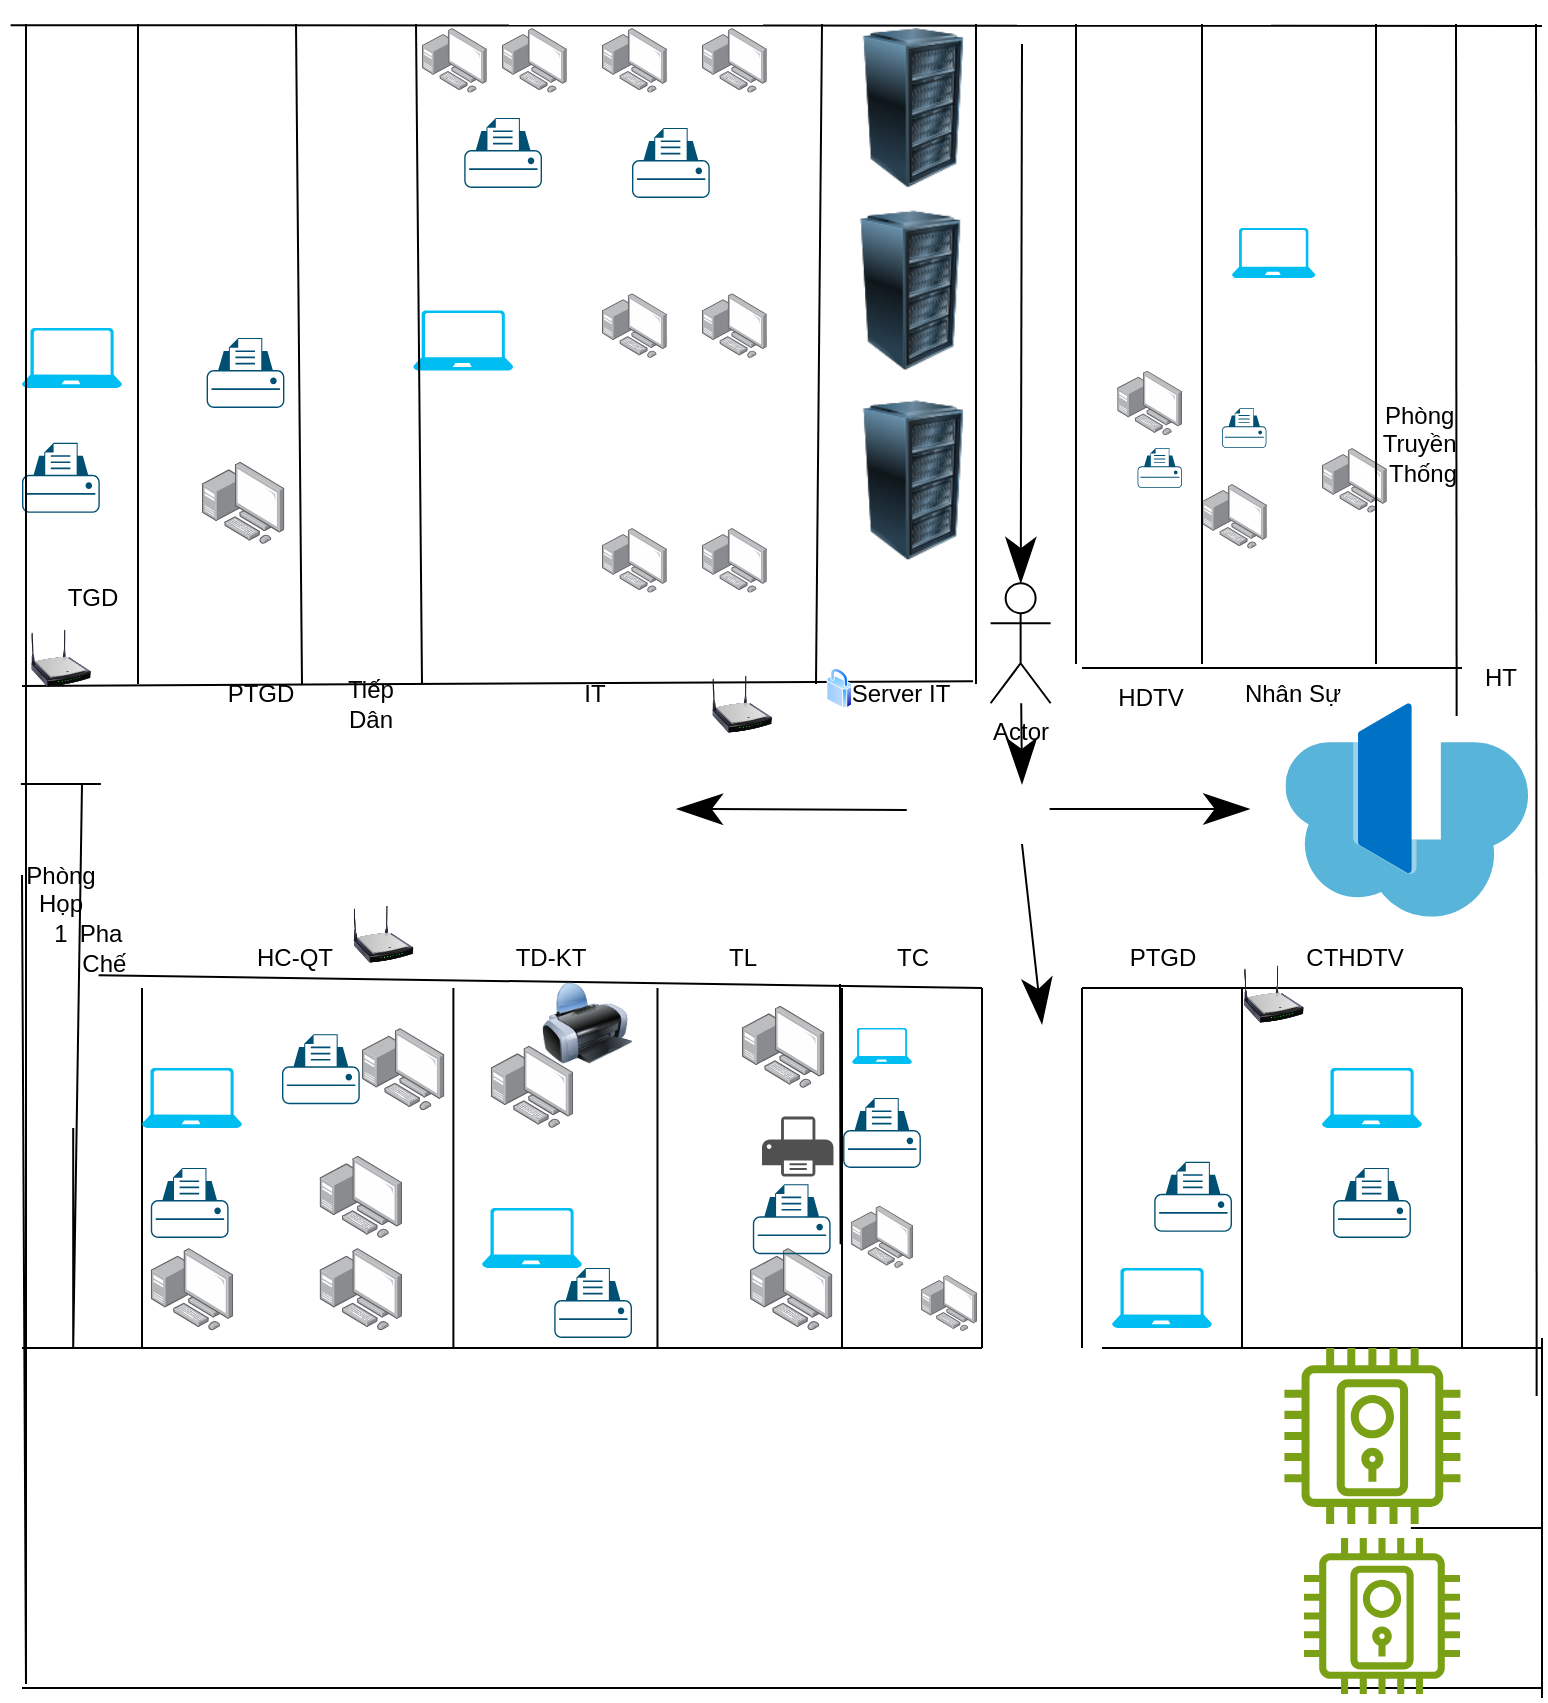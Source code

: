 <mxfile version="22.1.11" type="github">
  <diagram name="Page-1" id="xgVY4OVRC5Y2KXeyJmMS">
    <mxGraphModel dx="794" dy="2918" grid="1" gridSize="10" guides="1" tooltips="1" connect="1" arrows="1" fold="1" page="1" pageScale="1" pageWidth="850" pageHeight="1100" math="0" shadow="0">
      <root>
        <mxCell id="0" />
        <mxCell id="1" parent="0" />
        <mxCell id="HHhUiTr5qR7hJuiNgqs5-1" value="" style="endArrow=none;html=1;rounded=0;entryX=1.017;entryY=0.289;entryDx=0;entryDy=0;entryPerimeter=0;" parent="1" target="HHhUiTr5qR7hJuiNgqs5-44" edge="1">
          <mxGeometry width="50" height="50" relative="1" as="geometry">
            <mxPoint x="20" y="-759" as="sourcePoint" />
            <mxPoint x="480" y="-759.43" as="targetPoint" />
          </mxGeometry>
        </mxCell>
        <mxCell id="HHhUiTr5qR7hJuiNgqs5-2" value="" style="endArrow=none;html=1;rounded=0;" parent="1" edge="1">
          <mxGeometry width="50" height="50" relative="1" as="geometry">
            <mxPoint x="550" y="-768" as="sourcePoint" />
            <mxPoint x="740" y="-768" as="targetPoint" />
          </mxGeometry>
        </mxCell>
        <mxCell id="HHhUiTr5qR7hJuiNgqs5-5" value="" style="endArrow=none;html=1;rounded=0;exitX=0.814;exitY=1.093;exitDx=0;exitDy=0;exitPerimeter=0;" parent="1" source="HHhUiTr5qR7hJuiNgqs5-104" edge="1">
          <mxGeometry width="50" height="50" relative="1" as="geometry">
            <mxPoint x="20" y="-608" as="sourcePoint" />
            <mxPoint x="500" y="-608" as="targetPoint" />
          </mxGeometry>
        </mxCell>
        <mxCell id="HHhUiTr5qR7hJuiNgqs5-6" value="" style="endArrow=none;html=1;rounded=0;" parent="1" edge="1">
          <mxGeometry width="50" height="50" relative="1" as="geometry">
            <mxPoint x="550" y="-608" as="sourcePoint" />
            <mxPoint x="740" y="-608" as="targetPoint" />
          </mxGeometry>
        </mxCell>
        <mxCell id="HHhUiTr5qR7hJuiNgqs5-11" value="" style="endArrow=none;html=1;rounded=0;" parent="1" edge="1">
          <mxGeometry width="50" height="50" relative="1" as="geometry">
            <mxPoint x="78" y="-760" as="sourcePoint" />
            <mxPoint x="78" y="-1090" as="targetPoint" />
          </mxGeometry>
        </mxCell>
        <mxCell id="HHhUiTr5qR7hJuiNgqs5-13" value="" style="endArrow=none;html=1;rounded=0;" parent="1" edge="1">
          <mxGeometry width="50" height="50" relative="1" as="geometry">
            <mxPoint x="80" y="-538" as="sourcePoint" />
            <mxPoint x="80" y="-608" as="targetPoint" />
            <Array as="points">
              <mxPoint x="80" y="-428" />
            </Array>
          </mxGeometry>
        </mxCell>
        <mxCell id="HHhUiTr5qR7hJuiNgqs5-15" value="" style="endArrow=none;html=1;rounded=0;" parent="1" edge="1">
          <mxGeometry width="50" height="50" relative="1" as="geometry">
            <mxPoint x="235.7" y="-538" as="sourcePoint" />
            <mxPoint x="235.7" y="-608" as="targetPoint" />
            <Array as="points">
              <mxPoint x="235.7" y="-428" />
            </Array>
          </mxGeometry>
        </mxCell>
        <mxCell id="HHhUiTr5qR7hJuiNgqs5-16" value="" style="endArrow=none;html=1;rounded=0;" parent="1" edge="1">
          <mxGeometry width="50" height="50" relative="1" as="geometry">
            <mxPoint x="429.31" y="-589.9" as="sourcePoint" />
            <mxPoint x="429" y="-610" as="targetPoint" />
            <Array as="points">
              <mxPoint x="429.31" y="-479.9" />
            </Array>
          </mxGeometry>
        </mxCell>
        <mxCell id="HHhUiTr5qR7hJuiNgqs5-17" value="" style="endArrow=none;html=1;rounded=0;" parent="1" edge="1">
          <mxGeometry width="50" height="50" relative="1" as="geometry">
            <mxPoint x="500" y="-538" as="sourcePoint" />
            <mxPoint x="500" y="-608" as="targetPoint" />
            <Array as="points">
              <mxPoint x="500" y="-428" />
            </Array>
          </mxGeometry>
        </mxCell>
        <mxCell id="HHhUiTr5qR7hJuiNgqs5-18" value="" style="endArrow=none;html=1;rounded=0;" parent="1" edge="1">
          <mxGeometry width="50" height="50" relative="1" as="geometry">
            <mxPoint x="430" y="-538" as="sourcePoint" />
            <mxPoint x="430" y="-608" as="targetPoint" />
            <Array as="points">
              <mxPoint x="430" y="-428" />
            </Array>
          </mxGeometry>
        </mxCell>
        <mxCell id="HHhUiTr5qR7hJuiNgqs5-19" value="" style="endArrow=none;html=1;rounded=0;" parent="1" edge="1">
          <mxGeometry width="50" height="50" relative="1" as="geometry">
            <mxPoint x="550" y="-538" as="sourcePoint" />
            <mxPoint x="550" y="-608" as="targetPoint" />
            <Array as="points">
              <mxPoint x="550" y="-428" />
            </Array>
          </mxGeometry>
        </mxCell>
        <mxCell id="HHhUiTr5qR7hJuiNgqs5-20" value="" style="endArrow=none;html=1;rounded=0;" parent="1" edge="1">
          <mxGeometry width="50" height="50" relative="1" as="geometry">
            <mxPoint x="630" y="-538" as="sourcePoint" />
            <mxPoint x="630" y="-608" as="targetPoint" />
            <Array as="points">
              <mxPoint x="630" y="-428" />
            </Array>
          </mxGeometry>
        </mxCell>
        <mxCell id="HHhUiTr5qR7hJuiNgqs5-23" value="" style="endArrow=none;html=1;rounded=0;" parent="1" edge="1">
          <mxGeometry width="50" height="50" relative="1" as="geometry">
            <mxPoint x="20" y="-428" as="sourcePoint" />
            <mxPoint x="500" y="-428" as="targetPoint" />
          </mxGeometry>
        </mxCell>
        <mxCell id="HHhUiTr5qR7hJuiNgqs5-24" value="" style="endArrow=none;html=1;rounded=0;" parent="1" edge="1">
          <mxGeometry width="50" height="50" relative="1" as="geometry">
            <mxPoint x="560" y="-428" as="sourcePoint" />
            <mxPoint x="780" y="-428" as="targetPoint" />
          </mxGeometry>
        </mxCell>
        <mxCell id="HHhUiTr5qR7hJuiNgqs5-30" value="" style="endArrow=none;html=1;rounded=0;" parent="1" edge="1">
          <mxGeometry width="50" height="50" relative="1" as="geometry">
            <mxPoint x="740" y="-538" as="sourcePoint" />
            <mxPoint x="740" y="-608" as="targetPoint" />
            <Array as="points">
              <mxPoint x="740" y="-428" />
            </Array>
          </mxGeometry>
        </mxCell>
        <mxCell id="HHhUiTr5qR7hJuiNgqs5-32" value="HT" style="text;html=1;align=center;verticalAlign=middle;resizable=0;points=[];autosize=1;strokeColor=none;fillColor=none;" parent="1" vertex="1">
          <mxGeometry x="739" y="-778" width="40" height="30" as="geometry" />
        </mxCell>
        <mxCell id="HHhUiTr5qR7hJuiNgqs5-33" value="&lt;div&gt;Phòng&amp;nbsp;&lt;/div&gt;&lt;div&gt;Truyền&amp;nbsp;&lt;/div&gt;&lt;div&gt;Thống&lt;br&gt;&lt;/div&gt;&lt;div&gt;&lt;br&gt;&lt;/div&gt;" style="text;html=1;align=center;verticalAlign=middle;resizable=0;points=[];autosize=1;strokeColor=none;fillColor=none;" parent="1" vertex="1">
          <mxGeometry x="690" y="-908" width="60" height="70" as="geometry" />
        </mxCell>
        <mxCell id="HHhUiTr5qR7hJuiNgqs5-39" value="" style="verticalLabelPosition=bottom;html=1;verticalAlign=top;align=center;strokeColor=none;fillColor=#00BEF2;shape=mxgraph.azure.laptop;pointerEvents=1;" parent="1" vertex="1">
          <mxGeometry x="625" y="-988" width="41.67" height="25" as="geometry" />
        </mxCell>
        <mxCell id="HHhUiTr5qR7hJuiNgqs5-40" value="" style="points=[[0.22,0.185,0],[0.5,0,0],[0.78,0.185,0],[0.975,0.49,0],[1,0.73,0],[0.975,0.97,0],[0.5,1,0],[0.025,0.97,0],[0,0.73,0],[0.025,0.49,0]];verticalLabelPosition=bottom;sketch=0;html=1;verticalAlign=top;aspect=fixed;align=center;pointerEvents=1;shape=mxgraph.cisco19.printer;fillColor=#005073;strokeColor=none;" parent="1" vertex="1">
          <mxGeometry x="620" y="-898" width="22.22" height="20" as="geometry" />
        </mxCell>
        <mxCell id="HHhUiTr5qR7hJuiNgqs5-41" value="" style="image;points=[];aspect=fixed;html=1;align=center;shadow=0;dashed=0;image=img/lib/allied_telesis/computer_and_terminals/Personal_Computer_with_Server.svg;" parent="1" vertex="1">
          <mxGeometry x="567.6" y="-916.7" width="32.4" height="32.4" as="geometry" />
        </mxCell>
        <mxCell id="HHhUiTr5qR7hJuiNgqs5-42" value="HDTV" style="text;html=1;align=center;verticalAlign=middle;resizable=0;points=[];autosize=1;strokeColor=none;fillColor=none;" parent="1" vertex="1">
          <mxGeometry x="553.8" y="-768" width="60" height="30" as="geometry" />
        </mxCell>
        <mxCell id="HHhUiTr5qR7hJuiNgqs5-43" value="Nhân Sự" style="text;html=1;align=center;verticalAlign=middle;resizable=0;points=[];autosize=1;strokeColor=none;fillColor=none;" parent="1" vertex="1">
          <mxGeometry x="620" y="-770" width="70" height="30" as="geometry" />
        </mxCell>
        <mxCell id="HHhUiTr5qR7hJuiNgqs5-44" value="Server IT" style="text;html=1;align=center;verticalAlign=middle;resizable=0;points=[];autosize=1;strokeColor=none;fillColor=none;" parent="1" vertex="1">
          <mxGeometry x="424.31" y="-770" width="70" height="30" as="geometry" />
        </mxCell>
        <mxCell id="HHhUiTr5qR7hJuiNgqs5-45" value="IT" style="text;html=1;align=center;verticalAlign=middle;resizable=0;points=[];autosize=1;strokeColor=none;fillColor=none;" parent="1" vertex="1">
          <mxGeometry x="290.56" y="-770" width="30" height="30" as="geometry" />
        </mxCell>
        <mxCell id="HHhUiTr5qR7hJuiNgqs5-46" value="" style="image;points=[];aspect=fixed;html=1;align=center;shadow=0;dashed=0;image=img/lib/allied_telesis/computer_and_terminals/Personal_Computer_with_Server.svg;" parent="1" vertex="1">
          <mxGeometry x="310" y="-838" width="32.4" height="32.4" as="geometry" />
        </mxCell>
        <mxCell id="HHhUiTr5qR7hJuiNgqs5-47" value="" style="image;points=[];aspect=fixed;html=1;align=center;shadow=0;dashed=0;image=img/lib/allied_telesis/computer_and_terminals/Personal_Computer_with_Server.svg;" parent="1" vertex="1">
          <mxGeometry x="360" y="-838" width="32.4" height="32.4" as="geometry" />
        </mxCell>
        <mxCell id="HHhUiTr5qR7hJuiNgqs5-48" value="" style="image;points=[];aspect=fixed;html=1;align=center;shadow=0;dashed=0;image=img/lib/allied_telesis/computer_and_terminals/Personal_Computer_with_Server.svg;" parent="1" vertex="1">
          <mxGeometry x="360" y="-955.4" width="32.4" height="32.4" as="geometry" />
        </mxCell>
        <mxCell id="HHhUiTr5qR7hJuiNgqs5-49" value="" style="image;points=[];aspect=fixed;html=1;align=center;shadow=0;dashed=0;image=img/lib/allied_telesis/computer_and_terminals/Personal_Computer_with_Server.svg;" parent="1" vertex="1">
          <mxGeometry x="360" y="-1088" width="32.4" height="32.4" as="geometry" />
        </mxCell>
        <mxCell id="HHhUiTr5qR7hJuiNgqs5-50" value="" style="image;points=[];aspect=fixed;html=1;align=center;shadow=0;dashed=0;image=img/lib/allied_telesis/computer_and_terminals/Personal_Computer_with_Server.svg;" parent="1" vertex="1">
          <mxGeometry x="310" y="-955.4" width="32.4" height="32.4" as="geometry" />
        </mxCell>
        <mxCell id="HHhUiTr5qR7hJuiNgqs5-51" value="" style="image;points=[];aspect=fixed;html=1;align=center;shadow=0;dashed=0;image=img/lib/allied_telesis/computer_and_terminals/Personal_Computer_with_Server.svg;" parent="1" vertex="1">
          <mxGeometry x="310" y="-1088" width="32.4" height="32.4" as="geometry" />
        </mxCell>
        <mxCell id="HHhUiTr5qR7hJuiNgqs5-52" value="" style="image;points=[];aspect=fixed;html=1;align=center;shadow=0;dashed=0;image=img/lib/allied_telesis/computer_and_terminals/Personal_Computer_with_Server.svg;" parent="1" vertex="1">
          <mxGeometry x="260" y="-1088" width="32.4" height="32.4" as="geometry" />
        </mxCell>
        <mxCell id="HHhUiTr5qR7hJuiNgqs5-53" value="" style="image;points=[];aspect=fixed;html=1;align=center;shadow=0;dashed=0;image=img/lib/allied_telesis/computer_and_terminals/Personal_Computer_with_Server.svg;" parent="1" vertex="1">
          <mxGeometry x="220" y="-1088" width="32.4" height="32.4" as="geometry" />
        </mxCell>
        <mxCell id="HHhUiTr5qR7hJuiNgqs5-54" value="" style="verticalLabelPosition=bottom;html=1;verticalAlign=top;align=center;strokeColor=none;fillColor=#00BEF2;shape=mxgraph.azure.laptop;pointerEvents=1;" parent="1" vertex="1">
          <mxGeometry x="215.6" y="-946.7" width="50" height="30" as="geometry" />
        </mxCell>
        <mxCell id="HHhUiTr5qR7hJuiNgqs5-55" value="" style="points=[[0.22,0.185,0],[0.5,0,0],[0.78,0.185,0],[0.975,0.49,0],[1,0.73,0],[0.975,0.97,0],[0.5,1,0],[0.025,0.97,0],[0,0.73,0],[0.025,0.49,0]];verticalLabelPosition=bottom;sketch=0;html=1;verticalAlign=top;aspect=fixed;align=center;pointerEvents=1;shape=mxgraph.cisco19.printer;fillColor=#005073;strokeColor=none;" parent="1" vertex="1">
          <mxGeometry x="241.11" y="-1043" width="38.89" height="35" as="geometry" />
        </mxCell>
        <mxCell id="HHhUiTr5qR7hJuiNgqs5-56" value="" style="points=[[0.22,0.185,0],[0.5,0,0],[0.78,0.185,0],[0.975,0.49,0],[1,0.73,0],[0.975,0.97,0],[0.5,1,0],[0.025,0.97,0],[0,0.73,0],[0.025,0.49,0]];verticalLabelPosition=bottom;sketch=0;html=1;verticalAlign=top;aspect=fixed;align=center;pointerEvents=1;shape=mxgraph.cisco19.printer;fillColor=#005073;strokeColor=none;" parent="1" vertex="1">
          <mxGeometry x="325" y="-1038" width="38.89" height="35" as="geometry" />
        </mxCell>
        <mxCell id="HHhUiTr5qR7hJuiNgqs5-57" value="" style="image;points=[];aspect=fixed;html=1;align=center;shadow=0;dashed=0;image=img/lib/allied_telesis/computer_and_terminals/Personal_Computer_with_Server.svg;" parent="1" vertex="1">
          <mxGeometry x="670" y="-878" width="32.4" height="32.4" as="geometry" />
        </mxCell>
        <mxCell id="HHhUiTr5qR7hJuiNgqs5-58" value="" style="image;points=[];aspect=fixed;html=1;align=center;shadow=0;dashed=0;image=img/lib/allied_telesis/computer_and_terminals/Personal_Computer_with_Server.svg;" parent="1" vertex="1">
          <mxGeometry x="610" y="-860" width="32.4" height="32.4" as="geometry" />
        </mxCell>
        <mxCell id="HHhUiTr5qR7hJuiNgqs5-59" value="&lt;div&gt;Tiếp&lt;/div&gt;&lt;div&gt;Dân&lt;br&gt;&lt;/div&gt;" style="text;html=1;align=center;verticalAlign=middle;resizable=0;points=[];autosize=1;strokeColor=none;fillColor=none;" parent="1" vertex="1">
          <mxGeometry x="168.8" y="-770" width="50" height="40" as="geometry" />
        </mxCell>
        <mxCell id="HHhUiTr5qR7hJuiNgqs5-62" value="" style="image;points=[];aspect=fixed;html=1;align=center;shadow=0;dashed=0;image=img/lib/allied_telesis/computer_and_terminals/Personal_Computer_with_Server.svg;" parent="1" vertex="1">
          <mxGeometry x="110" y="-871.2" width="41.2" height="41.2" as="geometry" />
        </mxCell>
        <mxCell id="HHhUiTr5qR7hJuiNgqs5-63" value="" style="points=[[0.22,0.185,0],[0.5,0,0],[0.78,0.185,0],[0.975,0.49,0],[1,0.73,0],[0.975,0.97,0],[0.5,1,0],[0.025,0.97,0],[0,0.73,0],[0.025,0.49,0]];verticalLabelPosition=bottom;sketch=0;html=1;verticalAlign=top;aspect=fixed;align=center;pointerEvents=1;shape=mxgraph.cisco19.printer;fillColor=#005073;strokeColor=none;" parent="1" vertex="1">
          <mxGeometry x="112.31" y="-933" width="38.89" height="35" as="geometry" />
        </mxCell>
        <mxCell id="HHhUiTr5qR7hJuiNgqs5-64" value="PTGD" style="text;html=1;align=center;verticalAlign=middle;resizable=0;points=[];autosize=1;strokeColor=none;fillColor=none;" parent="1" vertex="1">
          <mxGeometry x="108.8" y="-770" width="60" height="30" as="geometry" />
        </mxCell>
        <mxCell id="HHhUiTr5qR7hJuiNgqs5-65" value="TGD" style="text;html=1;align=center;verticalAlign=middle;resizable=0;points=[];autosize=1;strokeColor=none;fillColor=none;" parent="1" vertex="1">
          <mxGeometry x="30" y="-818" width="50" height="30" as="geometry" />
        </mxCell>
        <mxCell id="HHhUiTr5qR7hJuiNgqs5-66" value="" style="verticalLabelPosition=bottom;html=1;verticalAlign=top;align=center;strokeColor=none;fillColor=#00BEF2;shape=mxgraph.azure.laptop;pointerEvents=1;" parent="1" vertex="1">
          <mxGeometry x="20" y="-938" width="50" height="30" as="geometry" />
        </mxCell>
        <mxCell id="HHhUiTr5qR7hJuiNgqs5-67" value="" style="points=[[0.22,0.185,0],[0.5,0,0],[0.78,0.185,0],[0.975,0.49,0],[1,0.73,0],[0.975,0.97,0],[0.5,1,0],[0.025,0.97,0],[0,0.73,0],[0.025,0.49,0]];verticalLabelPosition=bottom;sketch=0;html=1;verticalAlign=top;aspect=fixed;align=center;pointerEvents=1;shape=mxgraph.cisco19.printer;fillColor=#005073;strokeColor=none;" parent="1" vertex="1">
          <mxGeometry x="20" y="-880.6" width="38.89" height="35" as="geometry" />
        </mxCell>
        <mxCell id="HHhUiTr5qR7hJuiNgqs5-68" value="&lt;div&gt;Pha&lt;/div&gt;&lt;div&gt;&amp;nbsp;Chế&lt;br&gt;&lt;/div&gt;" style="text;html=1;align=center;verticalAlign=middle;resizable=0;points=[];autosize=1;strokeColor=none;fillColor=none;" parent="1" vertex="1">
          <mxGeometry x="34.4" y="-648" width="50" height="40" as="geometry" />
        </mxCell>
        <mxCell id="HHhUiTr5qR7hJuiNgqs5-69" value="" style="verticalLabelPosition=bottom;html=1;verticalAlign=top;align=center;strokeColor=none;fillColor=#00BEF2;shape=mxgraph.azure.laptop;pointerEvents=1;" parent="1" vertex="1">
          <mxGeometry x="80" y="-568" width="50" height="30" as="geometry" />
        </mxCell>
        <mxCell id="HHhUiTr5qR7hJuiNgqs5-71" value="" style="image;points=[];aspect=fixed;html=1;align=center;shadow=0;dashed=0;image=img/lib/allied_telesis/computer_and_terminals/Personal_Computer_with_Server.svg;" parent="1" vertex="1">
          <mxGeometry x="84.4" y="-478" width="41.2" height="41.2" as="geometry" />
        </mxCell>
        <mxCell id="HHhUiTr5qR7hJuiNgqs5-72" value="" style="points=[[0.22,0.185,0],[0.5,0,0],[0.78,0.185,0],[0.975,0.49,0],[1,0.73,0],[0.975,0.97,0],[0.5,1,0],[0.025,0.97,0],[0,0.73,0],[0.025,0.49,0]];verticalLabelPosition=bottom;sketch=0;html=1;verticalAlign=top;aspect=fixed;align=center;pointerEvents=1;shape=mxgraph.cisco19.printer;fillColor=#005073;strokeColor=none;" parent="1" vertex="1">
          <mxGeometry x="84.4" y="-518" width="38.89" height="35" as="geometry" />
        </mxCell>
        <mxCell id="HHhUiTr5qR7hJuiNgqs5-74" value="" style="image;points=[];aspect=fixed;html=1;align=center;shadow=0;dashed=0;image=img/lib/allied_telesis/computer_and_terminals/Personal_Computer_with_Server.svg;" parent="1" vertex="1">
          <mxGeometry x="168.8" y="-478" width="41.2" height="41.2" as="geometry" />
        </mxCell>
        <mxCell id="HHhUiTr5qR7hJuiNgqs5-75" value="" style="image;points=[];aspect=fixed;html=1;align=center;shadow=0;dashed=0;image=img/lib/allied_telesis/computer_and_terminals/Personal_Computer_with_Server.svg;" parent="1" vertex="1">
          <mxGeometry x="190" y="-588" width="41.2" height="41.2" as="geometry" />
        </mxCell>
        <mxCell id="HHhUiTr5qR7hJuiNgqs5-76" value="" style="image;points=[];aspect=fixed;html=1;align=center;shadow=0;dashed=0;image=img/lib/allied_telesis/computer_and_terminals/Personal_Computer_with_Server.svg;" parent="1" vertex="1">
          <mxGeometry x="168.8" y="-524.2" width="41.2" height="41.2" as="geometry" />
        </mxCell>
        <mxCell id="HHhUiTr5qR7hJuiNgqs5-79" value="" style="points=[[0.22,0.185,0],[0.5,0,0],[0.78,0.185,0],[0.975,0.49,0],[1,0.73,0],[0.975,0.97,0],[0.5,1,0],[0.025,0.97,0],[0,0.73,0],[0.025,0.49,0]];verticalLabelPosition=bottom;sketch=0;html=1;verticalAlign=top;aspect=fixed;align=center;pointerEvents=1;shape=mxgraph.cisco19.printer;fillColor=#005073;strokeColor=none;" parent="1" vertex="1">
          <mxGeometry x="150" y="-584.9" width="38.89" height="35" as="geometry" />
        </mxCell>
        <mxCell id="HHhUiTr5qR7hJuiNgqs5-80" value="HC-QT" style="text;html=1;align=center;verticalAlign=middle;resizable=0;points=[];autosize=1;strokeColor=none;fillColor=none;" parent="1" vertex="1">
          <mxGeometry x="125.6" y="-638" width="60" height="30" as="geometry" />
        </mxCell>
        <mxCell id="HHhUiTr5qR7hJuiNgqs5-81" value="TD-KT" style="text;html=1;align=center;verticalAlign=middle;resizable=0;points=[];autosize=1;strokeColor=none;fillColor=none;" parent="1" vertex="1">
          <mxGeometry x="254.4" y="-638" width="60" height="30" as="geometry" />
        </mxCell>
        <mxCell id="HHhUiTr5qR7hJuiNgqs5-82" value="" style="verticalLabelPosition=bottom;html=1;verticalAlign=top;align=center;strokeColor=none;fillColor=#00BEF2;shape=mxgraph.azure.laptop;pointerEvents=1;" parent="1" vertex="1">
          <mxGeometry x="250" y="-498" width="50" height="30" as="geometry" />
        </mxCell>
        <mxCell id="HHhUiTr5qR7hJuiNgqs5-84" value="" style="points=[[0.22,0.185,0],[0.5,0,0],[0.78,0.185,0],[0.975,0.49,0],[1,0.73,0],[0.975,0.97,0],[0.5,1,0],[0.025,0.97,0],[0,0.73,0],[0.025,0.49,0]];verticalLabelPosition=bottom;sketch=0;html=1;verticalAlign=top;aspect=fixed;align=center;pointerEvents=1;shape=mxgraph.cisco19.printer;fillColor=#005073;strokeColor=none;" parent="1" vertex="1">
          <mxGeometry x="286.11" y="-468" width="38.89" height="35" as="geometry" />
        </mxCell>
        <mxCell id="HHhUiTr5qR7hJuiNgqs5-85" value="" style="image;points=[];aspect=fixed;html=1;align=center;shadow=0;dashed=0;image=img/lib/allied_telesis/computer_and_terminals/Personal_Computer_with_Server.svg;" parent="1" vertex="1">
          <mxGeometry x="254.4" y="-579.2" width="41.2" height="41.2" as="geometry" />
        </mxCell>
        <mxCell id="HHhUiTr5qR7hJuiNgqs5-86" value="" style="image;html=1;image=img/lib/clip_art/computers/Printer_128x128.png" parent="1" vertex="1">
          <mxGeometry x="280" y="-613" width="45" height="45" as="geometry" />
        </mxCell>
        <mxCell id="HHhUiTr5qR7hJuiNgqs5-87" value="TL" style="text;html=1;align=center;verticalAlign=middle;resizable=0;points=[];autosize=1;strokeColor=none;fillColor=none;" parent="1" vertex="1">
          <mxGeometry x="360" y="-638" width="40" height="30" as="geometry" />
        </mxCell>
        <mxCell id="HHhUiTr5qR7hJuiNgqs5-88" value="" style="image;points=[];aspect=fixed;html=1;align=center;shadow=0;dashed=0;image=img/lib/allied_telesis/computer_and_terminals/Personal_Computer_with_Server.svg;" parent="1" vertex="1">
          <mxGeometry x="380" y="-599.2" width="41.2" height="41.2" as="geometry" />
        </mxCell>
        <mxCell id="HHhUiTr5qR7hJuiNgqs5-89" value="" style="image;points=[];aspect=fixed;html=1;align=center;shadow=0;dashed=0;image=img/lib/allied_telesis/computer_and_terminals/Personal_Computer_with_Server.svg;" parent="1" vertex="1">
          <mxGeometry x="384" y="-478" width="41.2" height="41.2" as="geometry" />
        </mxCell>
        <mxCell id="HHhUiTr5qR7hJuiNgqs5-90" value="" style="sketch=0;pointerEvents=1;shadow=0;dashed=0;html=1;strokeColor=none;fillColor=#505050;labelPosition=center;verticalLabelPosition=bottom;verticalAlign=top;outlineConnect=0;align=center;shape=mxgraph.office.devices.printer;" parent="1" vertex="1">
          <mxGeometry x="390" y="-543.7" width="35.74" height="30" as="geometry" />
        </mxCell>
        <mxCell id="HHhUiTr5qR7hJuiNgqs5-91" value="" style="points=[[0.22,0.185,0],[0.5,0,0],[0.78,0.185,0],[0.975,0.49,0],[1,0.73,0],[0.975,0.97,0],[0.5,1,0],[0.025,0.97,0],[0,0.73,0],[0.025,0.49,0]];verticalLabelPosition=bottom;sketch=0;html=1;verticalAlign=top;aspect=fixed;align=center;pointerEvents=1;shape=mxgraph.cisco19.printer;fillColor=#005073;strokeColor=none;" parent="1" vertex="1">
          <mxGeometry x="385.42" y="-509.9" width="38.89" height="35" as="geometry" />
        </mxCell>
        <mxCell id="HHhUiTr5qR7hJuiNgqs5-92" value="TC" style="text;html=1;align=center;verticalAlign=middle;resizable=0;points=[];autosize=1;strokeColor=none;fillColor=none;" parent="1" vertex="1">
          <mxGeometry x="445" y="-638" width="40" height="30" as="geometry" />
        </mxCell>
        <mxCell id="HHhUiTr5qR7hJuiNgqs5-93" value="" style="verticalLabelPosition=bottom;html=1;verticalAlign=top;align=center;strokeColor=none;fillColor=#00BEF2;shape=mxgraph.azure.laptop;pointerEvents=1;" parent="1" vertex="1">
          <mxGeometry x="435" y="-588" width="30" height="18" as="geometry" />
        </mxCell>
        <mxCell id="HHhUiTr5qR7hJuiNgqs5-95" value="" style="endArrow=none;html=1;rounded=0;" parent="1" edge="1">
          <mxGeometry width="50" height="50" relative="1" as="geometry">
            <mxPoint x="337.74" y="-538" as="sourcePoint" />
            <mxPoint x="337.74" y="-608" as="targetPoint" />
            <Array as="points">
              <mxPoint x="337.74" y="-428" />
            </Array>
          </mxGeometry>
        </mxCell>
        <mxCell id="HHhUiTr5qR7hJuiNgqs5-96" value="" style="points=[[0.22,0.185,0],[0.5,0,0],[0.78,0.185,0],[0.975,0.49,0],[1,0.73,0],[0.975,0.97,0],[0.5,1,0],[0.025,0.97,0],[0,0.73,0],[0.025,0.49,0]];verticalLabelPosition=bottom;sketch=0;html=1;verticalAlign=top;aspect=fixed;align=center;pointerEvents=1;shape=mxgraph.cisco19.printer;fillColor=#005073;strokeColor=none;" parent="1" vertex="1">
          <mxGeometry x="430.55" y="-553" width="38.89" height="35" as="geometry" />
        </mxCell>
        <mxCell id="HHhUiTr5qR7hJuiNgqs5-97" value="" style="image;points=[];aspect=fixed;html=1;align=center;shadow=0;dashed=0;image=img/lib/allied_telesis/computer_and_terminals/Personal_Computer_with_Server.svg;" parent="1" vertex="1">
          <mxGeometry x="434.4" y="-499.2" width="31.2" height="31.2" as="geometry" />
        </mxCell>
        <mxCell id="HHhUiTr5qR7hJuiNgqs5-98" value="" style="image;points=[];aspect=fixed;html=1;align=center;shadow=0;dashed=0;image=img/lib/allied_telesis/computer_and_terminals/Personal_Computer_with_Server.svg;" parent="1" vertex="1">
          <mxGeometry x="469.44" y="-464.55" width="28.1" height="28.1" as="geometry" />
        </mxCell>
        <mxCell id="HHhUiTr5qR7hJuiNgqs5-99" value="PTGD " style="text;html=1;align=center;verticalAlign=middle;resizable=0;points=[];autosize=1;strokeColor=none;fillColor=none;" parent="1" vertex="1">
          <mxGeometry x="560" y="-638" width="60" height="30" as="geometry" />
        </mxCell>
        <mxCell id="HHhUiTr5qR7hJuiNgqs5-100" value="" style="verticalLabelPosition=bottom;html=1;verticalAlign=top;align=center;strokeColor=none;fillColor=#00BEF2;shape=mxgraph.azure.laptop;pointerEvents=1;" parent="1" vertex="1">
          <mxGeometry x="670" y="-568" width="50" height="30" as="geometry" />
        </mxCell>
        <mxCell id="HHhUiTr5qR7hJuiNgqs5-102" value="" style="points=[[0.22,0.185,0],[0.5,0,0],[0.78,0.185,0],[0.975,0.49,0],[1,0.73,0],[0.975,0.97,0],[0.5,1,0],[0.025,0.97,0],[0,0.73,0],[0.025,0.49,0]];verticalLabelPosition=bottom;sketch=0;html=1;verticalAlign=top;aspect=fixed;align=center;pointerEvents=1;shape=mxgraph.cisco19.printer;fillColor=#005073;strokeColor=none;" parent="1" vertex="1">
          <mxGeometry x="586.11" y="-521.1" width="38.89" height="35" as="geometry" />
        </mxCell>
        <mxCell id="HHhUiTr5qR7hJuiNgqs5-104" value="&lt;div&gt;Phòng&lt;/div&gt;&lt;div&gt;Họp&lt;/div&gt;&lt;div&gt;1&lt;br&gt;&lt;/div&gt;" style="text;html=1;align=center;verticalAlign=middle;resizable=0;points=[];autosize=1;strokeColor=none;fillColor=none;" parent="1" vertex="1">
          <mxGeometry x="9.44" y="-680" width="60" height="60" as="geometry" />
        </mxCell>
        <mxCell id="HHhUiTr5qR7hJuiNgqs5-105" value="CTHDTV" style="text;html=1;align=center;verticalAlign=middle;resizable=0;points=[];autosize=1;strokeColor=none;fillColor=none;" parent="1" vertex="1">
          <mxGeometry x="651.2" y="-638" width="70" height="30" as="geometry" />
        </mxCell>
        <mxCell id="HHhUiTr5qR7hJuiNgqs5-106" value="" style="verticalLabelPosition=bottom;html=1;verticalAlign=top;align=center;strokeColor=none;fillColor=#00BEF2;shape=mxgraph.azure.laptop;pointerEvents=1;" parent="1" vertex="1">
          <mxGeometry x="565" y="-468" width="50" height="30" as="geometry" />
        </mxCell>
        <mxCell id="HHhUiTr5qR7hJuiNgqs5-107" value="" style="points=[[0.22,0.185,0],[0.5,0,0],[0.78,0.185,0],[0.975,0.49,0],[1,0.73,0],[0.975,0.97,0],[0.5,1,0],[0.025,0.97,0],[0,0.73,0],[0.025,0.49,0]];verticalLabelPosition=bottom;sketch=0;html=1;verticalAlign=top;aspect=fixed;align=center;pointerEvents=1;shape=mxgraph.cisco19.printer;fillColor=#005073;strokeColor=none;" parent="1" vertex="1">
          <mxGeometry x="675.55" y="-518" width="38.89" height="35" as="geometry" />
        </mxCell>
        <mxCell id="HHhUiTr5qR7hJuiNgqs5-108" value="" style="points=[[0.22,0.185,0],[0.5,0,0],[0.78,0.185,0],[0.975,0.49,0],[1,0.73,0],[0.975,0.97,0],[0.5,1,0],[0.025,0.97,0],[0,0.73,0],[0.025,0.49,0]];verticalLabelPosition=bottom;sketch=0;html=1;verticalAlign=top;aspect=fixed;align=center;pointerEvents=1;shape=mxgraph.cisco19.printer;fillColor=#005073;strokeColor=none;" parent="1" vertex="1">
          <mxGeometry x="577.78" y="-878" width="22.22" height="20" as="geometry" />
        </mxCell>
        <mxCell id="HHhUiTr5qR7hJuiNgqs5-109" value="" style="image;html=1;image=img/lib/clip_art/computers/Server_Rack_128x128.png" parent="1" vertex="1">
          <mxGeometry x="425.74" y="-1088" width="80" height="80" as="geometry" />
        </mxCell>
        <mxCell id="HHhUiTr5qR7hJuiNgqs5-110" value="" style="image;html=1;image=img/lib/clip_art/computers/Server_Rack_128x128.png" parent="1" vertex="1">
          <mxGeometry x="424.31" y="-996.7" width="80" height="80" as="geometry" />
        </mxCell>
        <mxCell id="HHhUiTr5qR7hJuiNgqs5-111" value="" style="image;html=1;image=img/lib/clip_art/computers/Server_Rack_128x128.png" parent="1" vertex="1">
          <mxGeometry x="425.74" y="-901.8" width="80" height="80" as="geometry" />
        </mxCell>
        <mxCell id="HHhUiTr5qR7hJuiNgqs5-114" value="" style="endArrow=none;html=1;rounded=0;" parent="1" edge="1">
          <mxGeometry width="50" height="50" relative="1" as="geometry">
            <mxPoint x="20" y="-258" as="sourcePoint" />
            <mxPoint x="780" y="-258" as="targetPoint" />
          </mxGeometry>
        </mxCell>
        <mxCell id="HHhUiTr5qR7hJuiNgqs5-115" value="" style="endArrow=none;html=1;rounded=0;" parent="1" edge="1">
          <mxGeometry width="50" height="50" relative="1" as="geometry">
            <mxPoint x="780" y="-363" as="sourcePoint" />
            <mxPoint x="780" y="-433" as="targetPoint" />
            <Array as="points">
              <mxPoint x="780" y="-253" />
            </Array>
          </mxGeometry>
        </mxCell>
        <mxCell id="HHhUiTr5qR7hJuiNgqs5-116" value="" style="endArrow=none;html=1;rounded=0;" parent="1" edge="1">
          <mxGeometry width="50" height="50" relative="1" as="geometry">
            <mxPoint x="20" y="-664.5" as="sourcePoint" />
            <mxPoint x="22" y="-1090" as="targetPoint" />
            <Array as="points">
              <mxPoint x="22" y="-260" />
            </Array>
          </mxGeometry>
        </mxCell>
        <mxCell id="HHhUiTr5qR7hJuiNgqs5-117" value="" style="shape=image;html=1;verticalAlign=top;verticalLabelPosition=bottom;labelBackgroundColor=#ffffff;imageAspect=0;aspect=fixed;image=https://cdn4.iconfinder.com/data/icons/aiga-symbol-signs/1052/aiga_toiletsq_men-128.png" parent="1" vertex="1">
          <mxGeometry x="607.12" y="-413.78" width="59.55" height="59.55" as="geometry" />
        </mxCell>
        <mxCell id="HHhUiTr5qR7hJuiNgqs5-118" value="" style="shape=image;html=1;verticalAlign=top;verticalLabelPosition=bottom;labelBackgroundColor=#ffffff;imageAspect=0;aspect=fixed;image=https://cdn4.iconfinder.com/data/icons/aiga-symbol-signs/491/aiga_toilet_women-128.png" parent="1" vertex="1">
          <mxGeometry x="607.55" y="-333" width="68" height="68" as="geometry" />
        </mxCell>
        <mxCell id="HHhUiTr5qR7hJuiNgqs5-119" value="" style="endArrow=none;html=1;rounded=0;" parent="1" edge="1">
          <mxGeometry width="50" height="50" relative="1" as="geometry">
            <mxPoint x="714.44" y="-338" as="sourcePoint" />
            <mxPoint x="780" y="-338" as="targetPoint" />
          </mxGeometry>
        </mxCell>
        <mxCell id="HHhUiTr5qR7hJuiNgqs5-121" value="" style="sketch=0;outlineConnect=0;fontColor=#232F3E;gradientColor=none;fillColor=#7AA116;strokeColor=none;dashed=0;verticalLabelPosition=bottom;verticalAlign=top;align=center;html=1;fontSize=12;fontStyle=0;aspect=fixed;pointerEvents=1;shape=mxgraph.aws4.door_lock;" parent="1" vertex="1">
          <mxGeometry x="651.2" y="-428" width="88" height="88" as="geometry" />
        </mxCell>
        <mxCell id="HHhUiTr5qR7hJuiNgqs5-123" value="" style="sketch=0;outlineConnect=0;fontColor=#232F3E;gradientColor=none;fillColor=#7AA116;strokeColor=none;dashed=0;verticalLabelPosition=bottom;verticalAlign=top;align=center;html=1;fontSize=12;fontStyle=0;aspect=fixed;pointerEvents=1;shape=mxgraph.aws4.door_lock;" parent="1" vertex="1">
          <mxGeometry x="661" y="-333" width="78" height="78" as="geometry" />
        </mxCell>
        <mxCell id="8GXPzFMyM5giErr1roTp-1" value="" style="endArrow=none;html=1;rounded=0;" parent="1" edge="1">
          <mxGeometry width="50" height="50" relative="1" as="geometry">
            <mxPoint x="160" y="-760" as="sourcePoint" />
            <mxPoint x="157" y="-1090" as="targetPoint" />
          </mxGeometry>
        </mxCell>
        <mxCell id="8GXPzFMyM5giErr1roTp-2" value="" style="endArrow=none;html=1;rounded=0;" parent="1" edge="1">
          <mxGeometry width="50" height="50" relative="1" as="geometry">
            <mxPoint x="220" y="-760" as="sourcePoint" />
            <mxPoint x="217" y="-1090" as="targetPoint" />
          </mxGeometry>
        </mxCell>
        <mxCell id="8GXPzFMyM5giErr1roTp-3" value="" style="endArrow=none;html=1;rounded=0;" parent="1" edge="1">
          <mxGeometry width="50" height="50" relative="1" as="geometry">
            <mxPoint x="417" y="-760" as="sourcePoint" />
            <mxPoint x="420" y="-1090" as="targetPoint" />
          </mxGeometry>
        </mxCell>
        <mxCell id="8GXPzFMyM5giErr1roTp-4" value="" style="endArrow=none;html=1;rounded=0;" parent="1" edge="1">
          <mxGeometry width="50" height="50" relative="1" as="geometry">
            <mxPoint x="497" y="-760" as="sourcePoint" />
            <mxPoint x="497" y="-1090" as="targetPoint" />
          </mxGeometry>
        </mxCell>
        <mxCell id="8GXPzFMyM5giErr1roTp-5" value="" style="endArrow=none;html=1;rounded=0;" parent="1" edge="1">
          <mxGeometry width="50" height="50" relative="1" as="geometry">
            <mxPoint x="547" y="-770" as="sourcePoint" />
            <mxPoint x="547" y="-1090" as="targetPoint" />
          </mxGeometry>
        </mxCell>
        <mxCell id="8GXPzFMyM5giErr1roTp-6" value="" style="endArrow=none;html=1;rounded=0;" parent="1" edge="1">
          <mxGeometry width="50" height="50" relative="1" as="geometry">
            <mxPoint x="610" y="-770" as="sourcePoint" />
            <mxPoint x="610" y="-1090" as="targetPoint" />
          </mxGeometry>
        </mxCell>
        <mxCell id="8GXPzFMyM5giErr1roTp-7" value="" style="endArrow=none;html=1;rounded=0;" parent="1" edge="1">
          <mxGeometry width="50" height="50" relative="1" as="geometry">
            <mxPoint x="697" y="-770" as="sourcePoint" />
            <mxPoint x="697" y="-1090" as="targetPoint" />
          </mxGeometry>
        </mxCell>
        <mxCell id="8GXPzFMyM5giErr1roTp-8" value="" style="endArrow=none;html=1;rounded=0;" parent="1" edge="1">
          <mxGeometry width="50" height="50" relative="1" as="geometry">
            <mxPoint x="737.33" y="-744" as="sourcePoint" />
            <mxPoint x="737" y="-1090" as="targetPoint" />
          </mxGeometry>
        </mxCell>
        <mxCell id="8GXPzFMyM5giErr1roTp-9" value="" style="endArrow=none;html=1;rounded=0;" parent="1" edge="1">
          <mxGeometry width="50" height="50" relative="1" as="geometry">
            <mxPoint x="777.33" y="-404" as="sourcePoint" />
            <mxPoint x="777" y="-1090" as="targetPoint" />
          </mxGeometry>
        </mxCell>
        <mxCell id="8GXPzFMyM5giErr1roTp-10" value="" style="endArrow=none;html=1;rounded=0;" parent="1" edge="1">
          <mxGeometry width="50" height="50" relative="1" as="geometry">
            <mxPoint x="14.31" y="-1089.43" as="sourcePoint" />
            <mxPoint x="780" y="-1089" as="targetPoint" />
          </mxGeometry>
        </mxCell>
        <mxCell id="8GXPzFMyM5giErr1roTp-16" value="" style="endArrow=none;html=1;rounded=0;" parent="1" edge="1">
          <mxGeometry width="50" height="50" relative="1" as="geometry">
            <mxPoint x="45.6" y="-538" as="sourcePoint" />
            <mxPoint x="50" y="-710" as="targetPoint" />
            <Array as="points">
              <mxPoint x="45.6" y="-428" />
            </Array>
          </mxGeometry>
        </mxCell>
        <mxCell id="8GXPzFMyM5giErr1roTp-18" value="" style="endArrow=none;html=1;rounded=0;" parent="1" edge="1">
          <mxGeometry width="50" height="50" relative="1" as="geometry">
            <mxPoint x="59.44" y="-710" as="sourcePoint" />
            <mxPoint x="19.44" y="-710" as="targetPoint" />
          </mxGeometry>
        </mxCell>
        <mxCell id="eJOlYhCRjqgijH9jK-Gg-1" value="" style="image;html=1;image=img/lib/clip_art/networking/Wireless_Router_N_128x128.png" vertex="1" parent="1">
          <mxGeometry x="365" y="-765" width="30" height="30" as="geometry" />
        </mxCell>
        <mxCell id="eJOlYhCRjqgijH9jK-Gg-2" value="" style="image;html=1;image=img/lib/clip_art/networking/Wireless_Router_N_128x128.png" vertex="1" parent="1">
          <mxGeometry x="185.6" y="-650" width="30" height="30" as="geometry" />
        </mxCell>
        <mxCell id="eJOlYhCRjqgijH9jK-Gg-3" value="" style="image;html=1;image=img/lib/clip_art/networking/Wireless_Router_N_128x128.png" vertex="1" parent="1">
          <mxGeometry x="24.45" y="-788" width="30" height="30" as="geometry" />
        </mxCell>
        <mxCell id="eJOlYhCRjqgijH9jK-Gg-4" value="" style="image;html=1;image=img/lib/clip_art/networking/Wireless_Router_N_128x128.png" vertex="1" parent="1">
          <mxGeometry x="630.84" y="-620" width="30" height="30" as="geometry" />
        </mxCell>
        <mxCell id="eJOlYhCRjqgijH9jK-Gg-5" value="" style="image;sketch=0;aspect=fixed;html=1;points=[];align=center;fontSize=12;image=img/lib/mscae/Front_Doors.svg;rotation=-180;" vertex="1" parent="1">
          <mxGeometry x="651.73" y="-750.38" width="121.29" height="106.74" as="geometry" />
        </mxCell>
        <mxCell id="eJOlYhCRjqgijH9jK-Gg-7" value="" style="image;aspect=fixed;perimeter=ellipsePerimeter;html=1;align=center;shadow=0;dashed=0;spacingTop=3;image=img/lib/active_directory/secure.svg;" vertex="1" parent="1">
          <mxGeometry x="422.2" y="-768" width="12.8" height="20" as="geometry" />
        </mxCell>
        <mxCell id="eJOlYhCRjqgijH9jK-Gg-8" value="" style="endArrow=classicThin;html=1;strokeWidth=1;endSize=20;rounded=0;" edge="1" parent="1" source="eJOlYhCRjqgijH9jK-Gg-12">
          <mxGeometry width="100" relative="1" as="geometry">
            <mxPoint x="520" y="-1080" as="sourcePoint" />
            <mxPoint x="520" y="-710" as="targetPoint" />
          </mxGeometry>
        </mxCell>
        <mxCell id="eJOlYhCRjqgijH9jK-Gg-9" value="" style="endArrow=classicThin;html=1;strokeWidth=1;endSize=20;rounded=0;" edge="1" parent="1">
          <mxGeometry width="100" relative="1" as="geometry">
            <mxPoint x="533.8" y="-697.51" as="sourcePoint" />
            <mxPoint x="633.8" y="-697.51" as="targetPoint" />
          </mxGeometry>
        </mxCell>
        <mxCell id="eJOlYhCRjqgijH9jK-Gg-10" value="" style="endArrow=classicThin;html=1;strokeWidth=1;endSize=20;rounded=0;" edge="1" parent="1">
          <mxGeometry width="100" relative="1" as="geometry">
            <mxPoint x="462.37" y="-697.02" as="sourcePoint" />
            <mxPoint x="347.37" y="-697.51" as="targetPoint" />
          </mxGeometry>
        </mxCell>
        <mxCell id="eJOlYhCRjqgijH9jK-Gg-11" value="" style="endArrow=classicThin;html=1;strokeWidth=1;endSize=20;rounded=0;" edge="1" parent="1">
          <mxGeometry width="100" relative="1" as="geometry">
            <mxPoint x="520" y="-680" as="sourcePoint" />
            <mxPoint x="530" y="-590" as="targetPoint" />
          </mxGeometry>
        </mxCell>
        <mxCell id="eJOlYhCRjqgijH9jK-Gg-13" value="" style="endArrow=classicThin;html=1;strokeWidth=1;endSize=20;rounded=0;" edge="1" parent="1" target="eJOlYhCRjqgijH9jK-Gg-12">
          <mxGeometry width="100" relative="1" as="geometry">
            <mxPoint x="520" y="-1080" as="sourcePoint" />
            <mxPoint x="520" y="-710" as="targetPoint" />
          </mxGeometry>
        </mxCell>
        <mxCell id="eJOlYhCRjqgijH9jK-Gg-12" value="Actor" style="shape=umlActor;verticalLabelPosition=bottom;verticalAlign=top;html=1;outlineConnect=0;" vertex="1" parent="1">
          <mxGeometry x="504.31" y="-810.38" width="30" height="60" as="geometry" />
        </mxCell>
      </root>
    </mxGraphModel>
  </diagram>
</mxfile>
